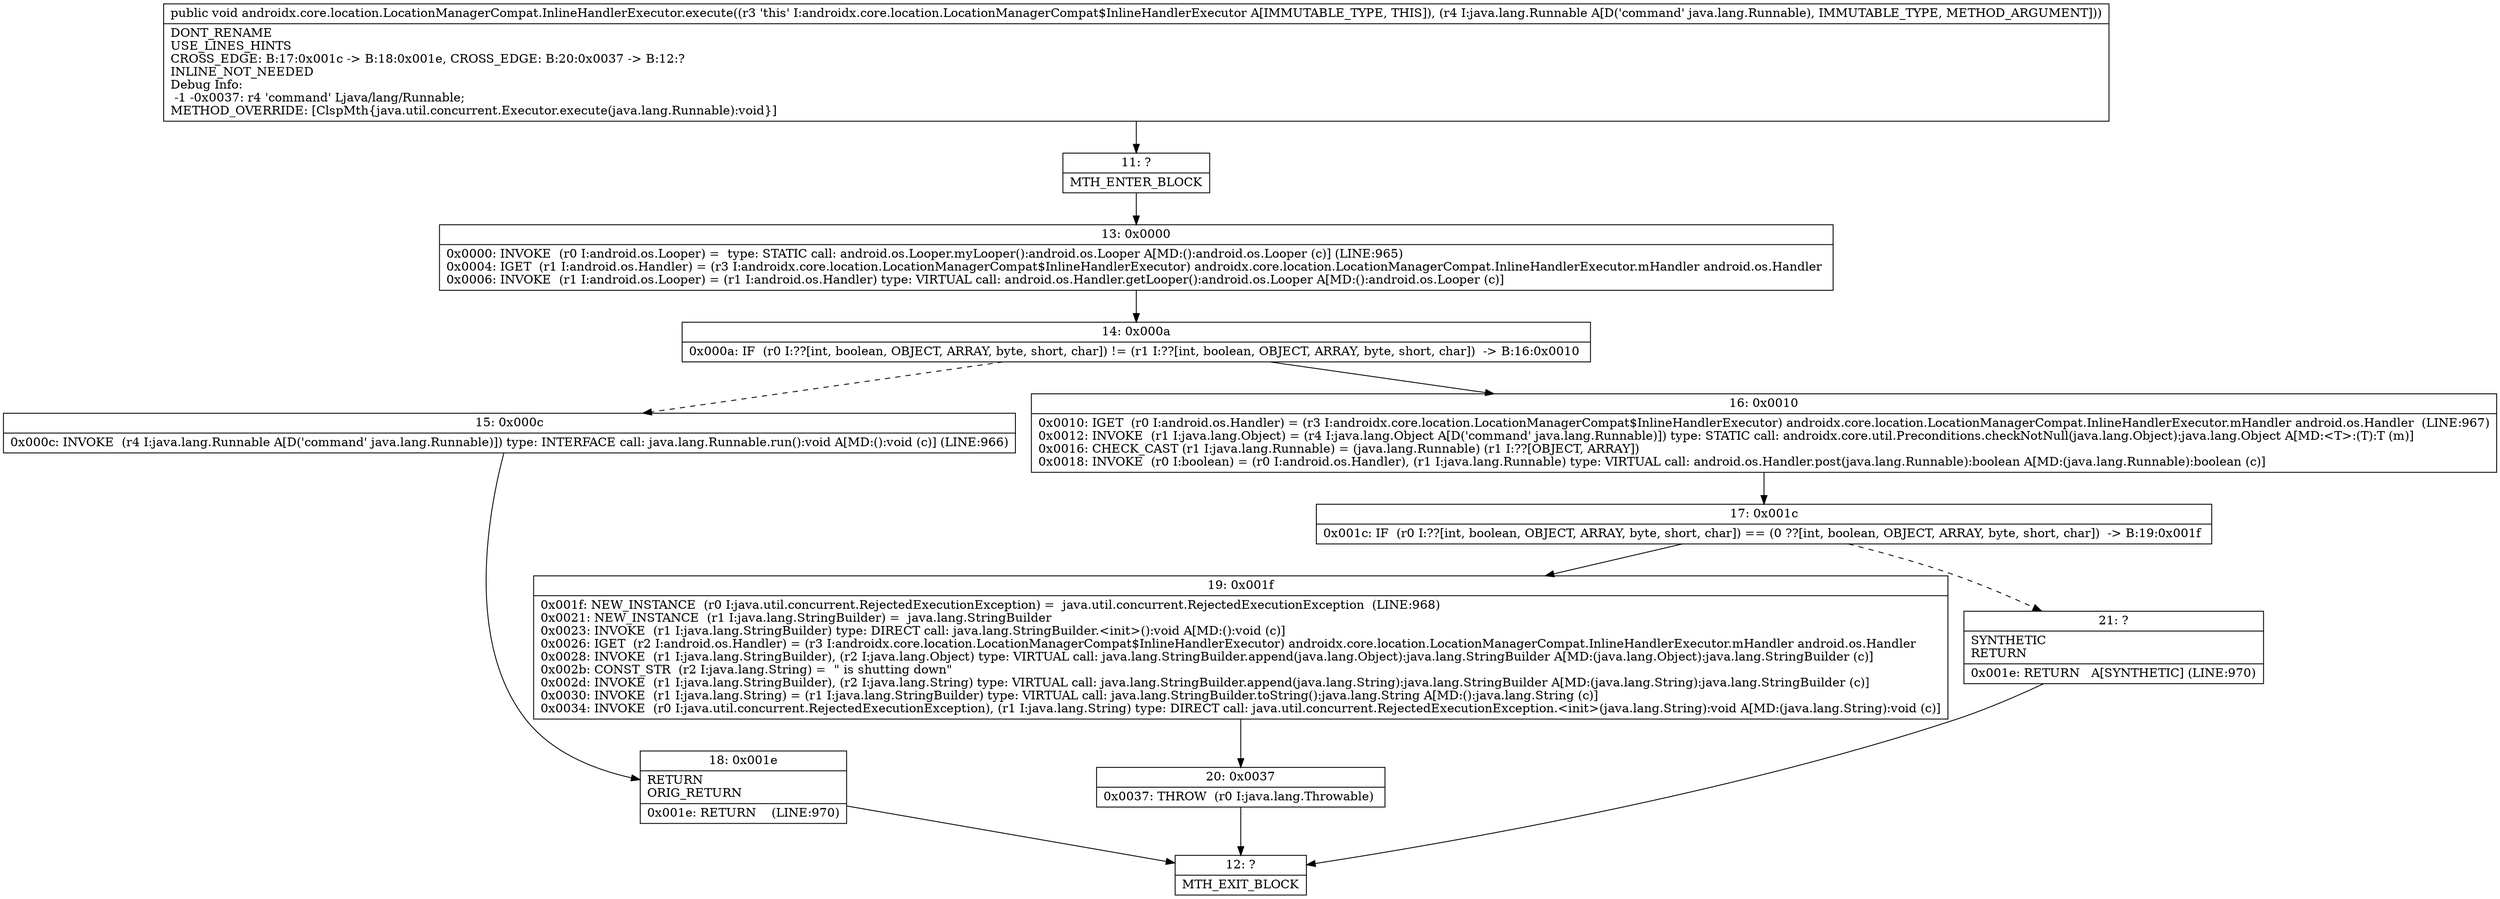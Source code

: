 digraph "CFG forandroidx.core.location.LocationManagerCompat.InlineHandlerExecutor.execute(Ljava\/lang\/Runnable;)V" {
Node_11 [shape=record,label="{11\:\ ?|MTH_ENTER_BLOCK\l}"];
Node_13 [shape=record,label="{13\:\ 0x0000|0x0000: INVOKE  (r0 I:android.os.Looper) =  type: STATIC call: android.os.Looper.myLooper():android.os.Looper A[MD:():android.os.Looper (c)] (LINE:965)\l0x0004: IGET  (r1 I:android.os.Handler) = (r3 I:androidx.core.location.LocationManagerCompat$InlineHandlerExecutor) androidx.core.location.LocationManagerCompat.InlineHandlerExecutor.mHandler android.os.Handler \l0x0006: INVOKE  (r1 I:android.os.Looper) = (r1 I:android.os.Handler) type: VIRTUAL call: android.os.Handler.getLooper():android.os.Looper A[MD:():android.os.Looper (c)]\l}"];
Node_14 [shape=record,label="{14\:\ 0x000a|0x000a: IF  (r0 I:??[int, boolean, OBJECT, ARRAY, byte, short, char]) != (r1 I:??[int, boolean, OBJECT, ARRAY, byte, short, char])  \-\> B:16:0x0010 \l}"];
Node_15 [shape=record,label="{15\:\ 0x000c|0x000c: INVOKE  (r4 I:java.lang.Runnable A[D('command' java.lang.Runnable)]) type: INTERFACE call: java.lang.Runnable.run():void A[MD:():void (c)] (LINE:966)\l}"];
Node_18 [shape=record,label="{18\:\ 0x001e|RETURN\lORIG_RETURN\l|0x001e: RETURN    (LINE:970)\l}"];
Node_12 [shape=record,label="{12\:\ ?|MTH_EXIT_BLOCK\l}"];
Node_16 [shape=record,label="{16\:\ 0x0010|0x0010: IGET  (r0 I:android.os.Handler) = (r3 I:androidx.core.location.LocationManagerCompat$InlineHandlerExecutor) androidx.core.location.LocationManagerCompat.InlineHandlerExecutor.mHandler android.os.Handler  (LINE:967)\l0x0012: INVOKE  (r1 I:java.lang.Object) = (r4 I:java.lang.Object A[D('command' java.lang.Runnable)]) type: STATIC call: androidx.core.util.Preconditions.checkNotNull(java.lang.Object):java.lang.Object A[MD:\<T\>:(T):T (m)]\l0x0016: CHECK_CAST (r1 I:java.lang.Runnable) = (java.lang.Runnable) (r1 I:??[OBJECT, ARRAY]) \l0x0018: INVOKE  (r0 I:boolean) = (r0 I:android.os.Handler), (r1 I:java.lang.Runnable) type: VIRTUAL call: android.os.Handler.post(java.lang.Runnable):boolean A[MD:(java.lang.Runnable):boolean (c)]\l}"];
Node_17 [shape=record,label="{17\:\ 0x001c|0x001c: IF  (r0 I:??[int, boolean, OBJECT, ARRAY, byte, short, char]) == (0 ??[int, boolean, OBJECT, ARRAY, byte, short, char])  \-\> B:19:0x001f \l}"];
Node_19 [shape=record,label="{19\:\ 0x001f|0x001f: NEW_INSTANCE  (r0 I:java.util.concurrent.RejectedExecutionException) =  java.util.concurrent.RejectedExecutionException  (LINE:968)\l0x0021: NEW_INSTANCE  (r1 I:java.lang.StringBuilder) =  java.lang.StringBuilder \l0x0023: INVOKE  (r1 I:java.lang.StringBuilder) type: DIRECT call: java.lang.StringBuilder.\<init\>():void A[MD:():void (c)]\l0x0026: IGET  (r2 I:android.os.Handler) = (r3 I:androidx.core.location.LocationManagerCompat$InlineHandlerExecutor) androidx.core.location.LocationManagerCompat.InlineHandlerExecutor.mHandler android.os.Handler \l0x0028: INVOKE  (r1 I:java.lang.StringBuilder), (r2 I:java.lang.Object) type: VIRTUAL call: java.lang.StringBuilder.append(java.lang.Object):java.lang.StringBuilder A[MD:(java.lang.Object):java.lang.StringBuilder (c)]\l0x002b: CONST_STR  (r2 I:java.lang.String) =  \" is shutting down\" \l0x002d: INVOKE  (r1 I:java.lang.StringBuilder), (r2 I:java.lang.String) type: VIRTUAL call: java.lang.StringBuilder.append(java.lang.String):java.lang.StringBuilder A[MD:(java.lang.String):java.lang.StringBuilder (c)]\l0x0030: INVOKE  (r1 I:java.lang.String) = (r1 I:java.lang.StringBuilder) type: VIRTUAL call: java.lang.StringBuilder.toString():java.lang.String A[MD:():java.lang.String (c)]\l0x0034: INVOKE  (r0 I:java.util.concurrent.RejectedExecutionException), (r1 I:java.lang.String) type: DIRECT call: java.util.concurrent.RejectedExecutionException.\<init\>(java.lang.String):void A[MD:(java.lang.String):void (c)]\l}"];
Node_20 [shape=record,label="{20\:\ 0x0037|0x0037: THROW  (r0 I:java.lang.Throwable) \l}"];
Node_21 [shape=record,label="{21\:\ ?|SYNTHETIC\lRETURN\l|0x001e: RETURN   A[SYNTHETIC] (LINE:970)\l}"];
MethodNode[shape=record,label="{public void androidx.core.location.LocationManagerCompat.InlineHandlerExecutor.execute((r3 'this' I:androidx.core.location.LocationManagerCompat$InlineHandlerExecutor A[IMMUTABLE_TYPE, THIS]), (r4 I:java.lang.Runnable A[D('command' java.lang.Runnable), IMMUTABLE_TYPE, METHOD_ARGUMENT]))  | DONT_RENAME\lUSE_LINES_HINTS\lCROSS_EDGE: B:17:0x001c \-\> B:18:0x001e, CROSS_EDGE: B:20:0x0037 \-\> B:12:?\lINLINE_NOT_NEEDED\lDebug Info:\l  \-1 \-0x0037: r4 'command' Ljava\/lang\/Runnable;\lMETHOD_OVERRIDE: [ClspMth\{java.util.concurrent.Executor.execute(java.lang.Runnable):void\}]\l}"];
MethodNode -> Node_11;Node_11 -> Node_13;
Node_13 -> Node_14;
Node_14 -> Node_15[style=dashed];
Node_14 -> Node_16;
Node_15 -> Node_18;
Node_18 -> Node_12;
Node_16 -> Node_17;
Node_17 -> Node_19;
Node_17 -> Node_21[style=dashed];
Node_19 -> Node_20;
Node_20 -> Node_12;
Node_21 -> Node_12;
}

